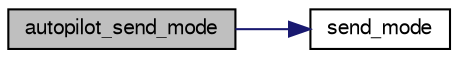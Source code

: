 digraph "autopilot_send_mode"
{
  edge [fontname="FreeSans",fontsize="10",labelfontname="FreeSans",labelfontsize="10"];
  node [fontname="FreeSans",fontsize="10",shape=record];
  rankdir="LR";
  Node1 [label="autopilot_send_mode",height=0.2,width=0.4,color="black", fillcolor="grey75", style="filled", fontcolor="black"];
  Node1 -> Node2 [color="midnightblue",fontsize="10",style="solid",fontname="FreeSans"];
  Node2 [label="send_mode",height=0.2,width=0.4,color="black", fillcolor="white", style="filled",URL="$fixedwing_2autopilot__firmware_8c.html#afa3e0f7f34f17d74b01b42e37aed933d"];
}
